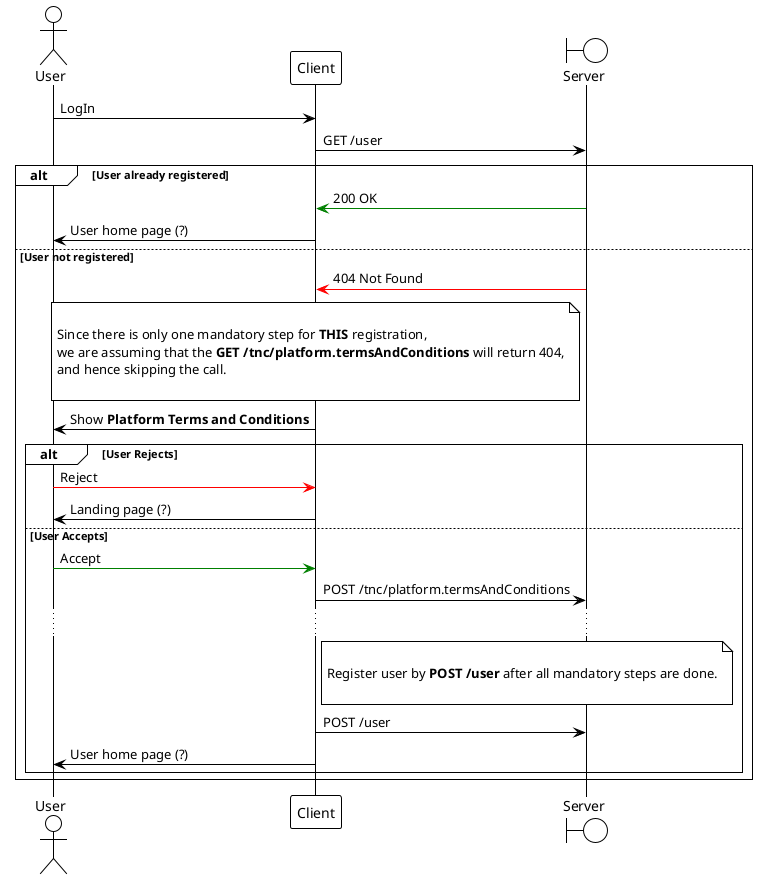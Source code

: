 @startuml

'!theme amiga
'!theme blueprint
'!theme crt-amber
!theme plain

actor User as user
participant Client as client
boundary Server as server

user -> client : LogIn

client -> server: GET /user

alt User already registered

client <-[#green] server: 200 OK

user <- client : User home page (?)

else User not registered

client <-[#red] server: 404 Not Found

note over client

Since there is only one mandatory step for **THIS** registration,
we are assuming that the **GET /tnc/platform.termsAndConditions** will return 404,
and hence skipping the call.

end note

user <- client : Show **Platform Terms and Conditions**

alt User Rejects

user -[#red]> client : Reject

user <- client : Landing page (?)

else User Accepts

user -[#green]> client : Accept

client -> server: POST /tnc/platform.termsAndConditions

...

note right of client

Register user by **POST /user** after all mandatory steps are done.

end note

client -> server: POST /user

user <- client : User home page (?)

end

end

@enduml